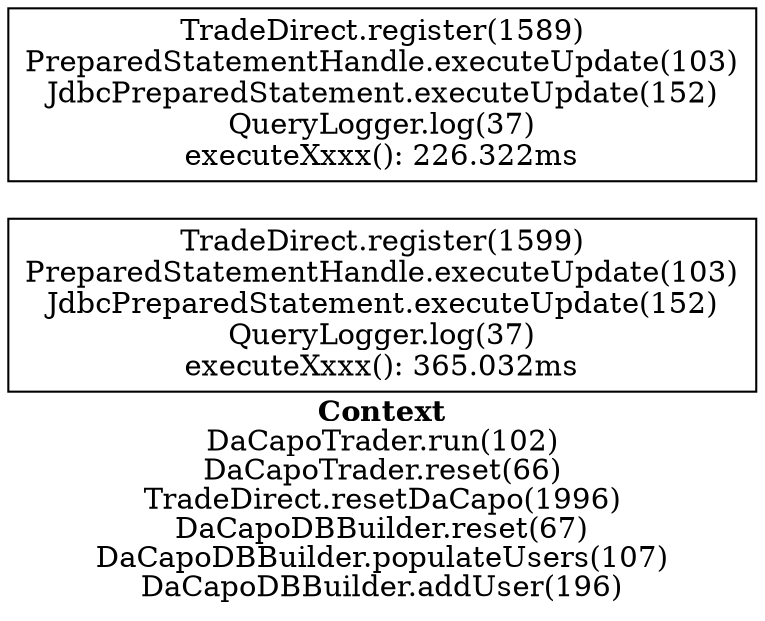 digraph 2114741906 { 
label=<<font face="Times-Bold">Context</font><br/>DaCapoTrader.run(102)<br/>DaCapoTrader.reset(66)<br/>TradeDirect.resetDaCapo(1996)<br/>DaCapoDBBuilder.reset(67)<br/>DaCapoDBBuilder.populateUsers(107)<br/>DaCapoDBBuilder.addUser(196)>;rankdir=RL;
1 [label="TradeDirect.register(1599)\nPreparedStatementHandle.executeUpdate(103)\nJdbcPreparedStatement.executeUpdate(152)\nQueryLogger.log(37)\nexecuteXxxx(): 365.032ms", shape=box];
2 [label="TradeDirect.register(1589)\nPreparedStatementHandle.executeUpdate(103)\nJdbcPreparedStatement.executeUpdate(152)\nQueryLogger.log(37)\nexecuteXxxx(): 226.322ms", shape=box];
}

